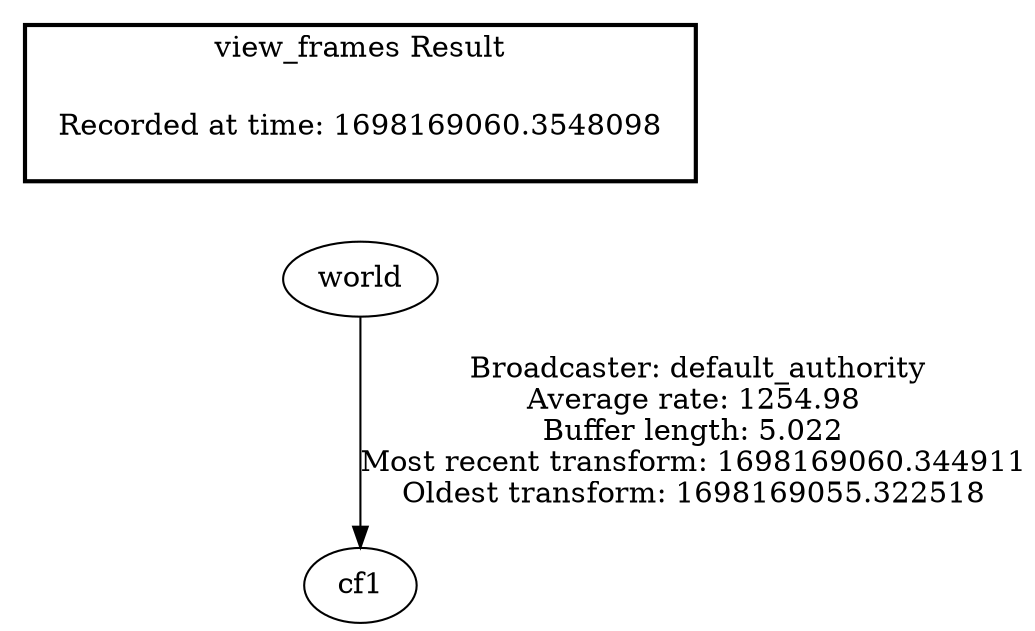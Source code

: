 digraph G {
"world" -> "cf1"[label=" Broadcaster: default_authority\nAverage rate: 1254.98\nBuffer length: 5.022\nMost recent transform: 1698169060.344911\nOldest transform: 1698169055.322518\n"];
edge [style=invis];
 subgraph cluster_legend { style=bold; color=black; label ="view_frames Result";
"Recorded at time: 1698169060.3548098"[ shape=plaintext ] ;
}->"world";
}